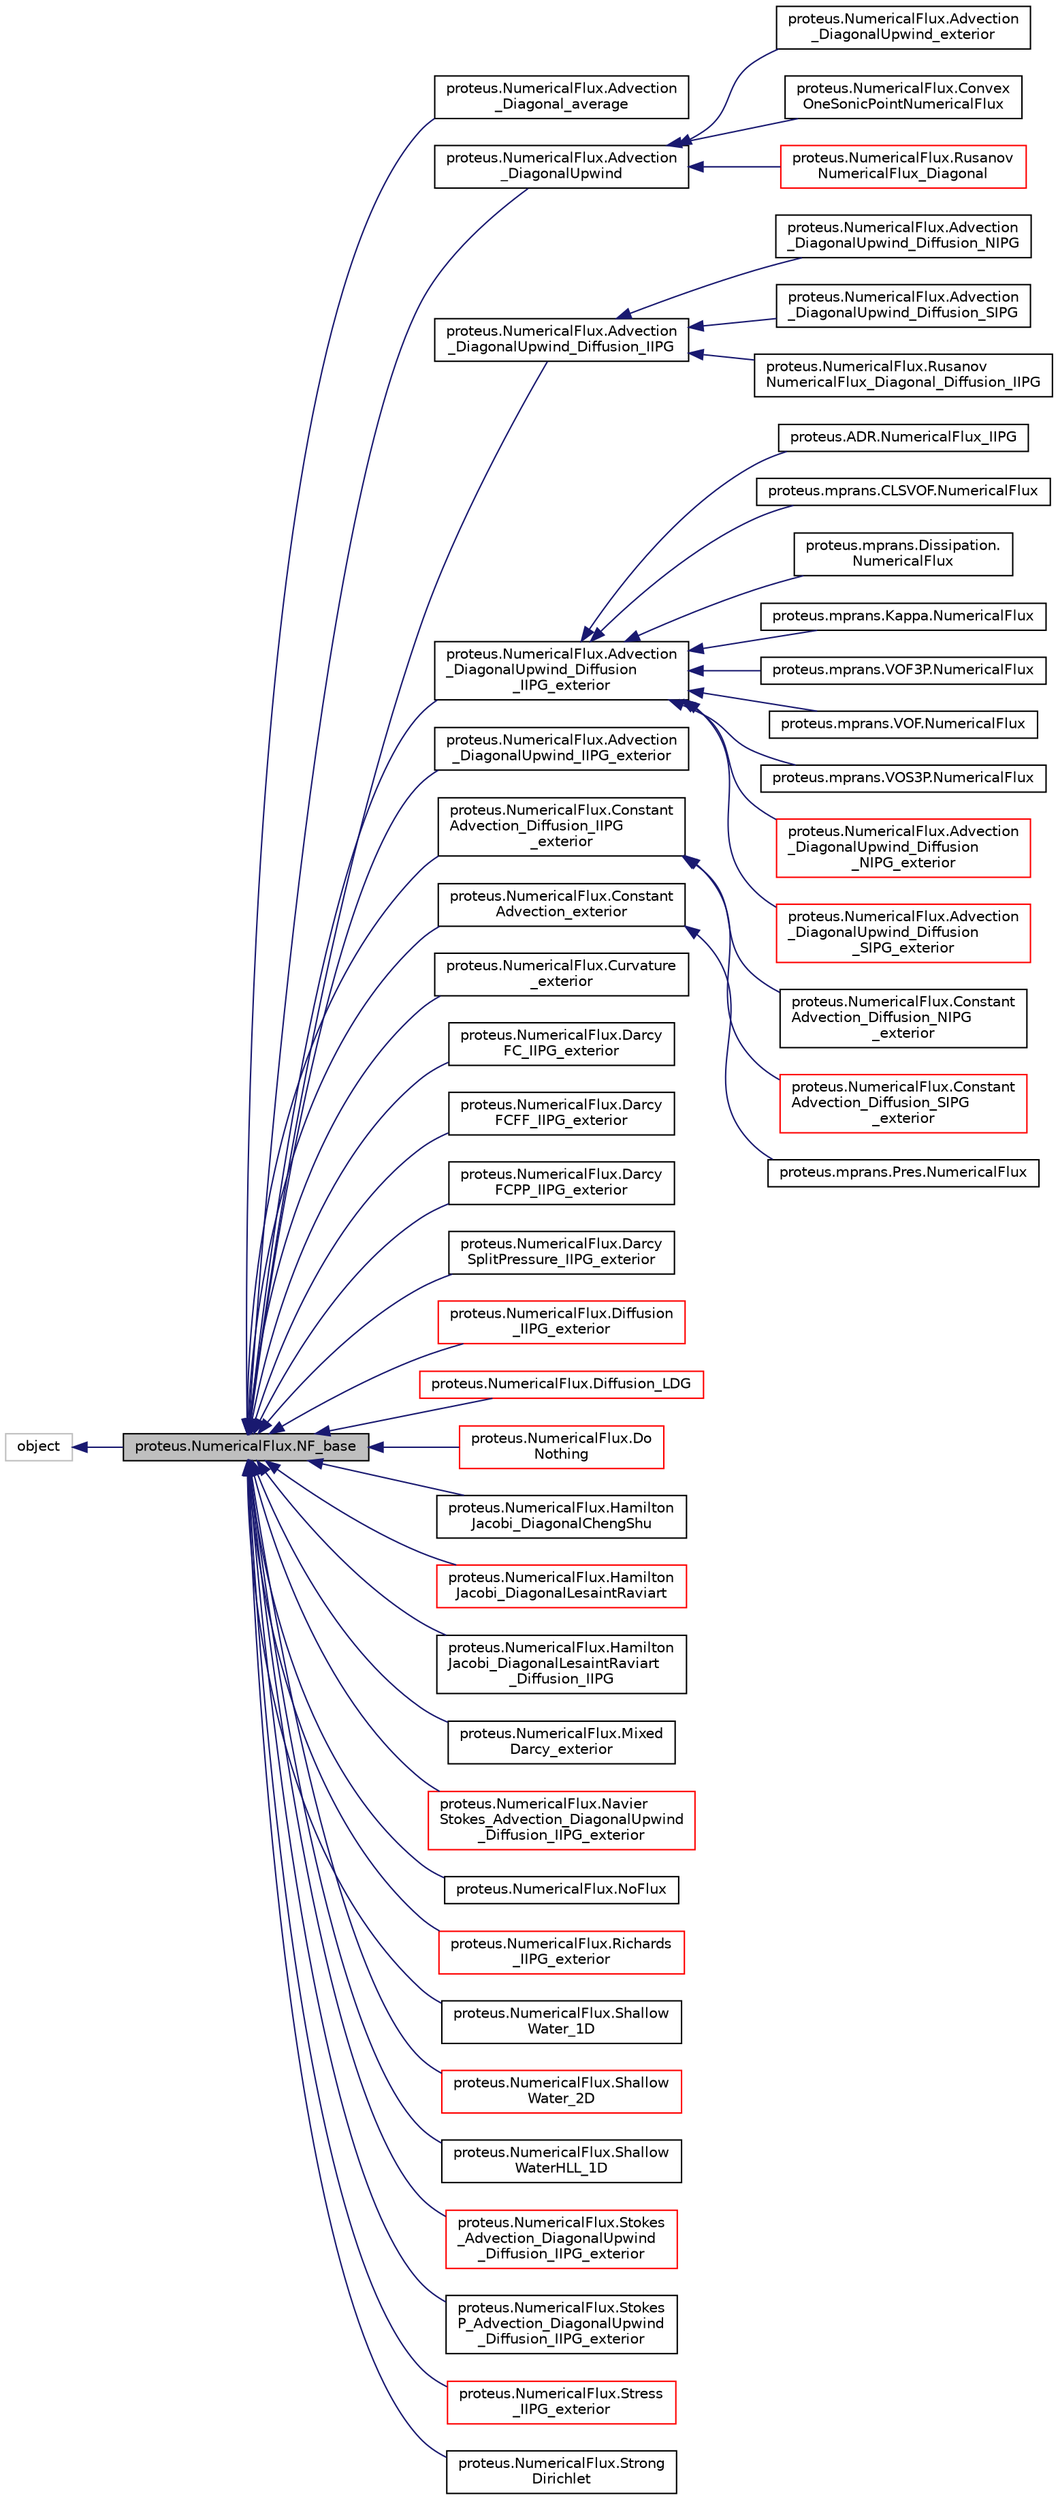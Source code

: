 digraph "proteus.NumericalFlux.NF_base"
{
 // LATEX_PDF_SIZE
  edge [fontname="Helvetica",fontsize="10",labelfontname="Helvetica",labelfontsize="10"];
  node [fontname="Helvetica",fontsize="10",shape=record];
  rankdir="LR";
  Node1 [label="proteus.NumericalFlux.NF_base",height=0.2,width=0.4,color="black", fillcolor="grey75", style="filled", fontcolor="black",tooltip=" "];
  Node2 -> Node1 [dir="back",color="midnightblue",fontsize="10",style="solid",fontname="Helvetica"];
  Node2 [label="object",height=0.2,width=0.4,color="grey75", fillcolor="white", style="filled",tooltip=" "];
  Node1 -> Node3 [dir="back",color="midnightblue",fontsize="10",style="solid",fontname="Helvetica"];
  Node3 [label="proteus.NumericalFlux.Advection\l_Diagonal_average",height=0.2,width=0.4,color="black", fillcolor="white", style="filled",URL="$classproteus_1_1NumericalFlux_1_1Advection__Diagonal__average.html",tooltip=" "];
  Node1 -> Node4 [dir="back",color="midnightblue",fontsize="10",style="solid",fontname="Helvetica"];
  Node4 [label="proteus.NumericalFlux.Advection\l_DiagonalUpwind",height=0.2,width=0.4,color="black", fillcolor="white", style="filled",URL="$classproteus_1_1NumericalFlux_1_1Advection__DiagonalUpwind.html",tooltip=" "];
  Node4 -> Node5 [dir="back",color="midnightblue",fontsize="10",style="solid",fontname="Helvetica"];
  Node5 [label="proteus.NumericalFlux.Advection\l_DiagonalUpwind_exterior",height=0.2,width=0.4,color="black", fillcolor="white", style="filled",URL="$classproteus_1_1NumericalFlux_1_1Advection__DiagonalUpwind__exterior.html",tooltip=" "];
  Node4 -> Node6 [dir="back",color="midnightblue",fontsize="10",style="solid",fontname="Helvetica"];
  Node6 [label="proteus.NumericalFlux.Convex\lOneSonicPointNumericalFlux",height=0.2,width=0.4,color="black", fillcolor="white", style="filled",URL="$classproteus_1_1NumericalFlux_1_1ConvexOneSonicPointNumericalFlux.html",tooltip=" "];
  Node4 -> Node7 [dir="back",color="midnightblue",fontsize="10",style="solid",fontname="Helvetica"];
  Node7 [label="proteus.NumericalFlux.Rusanov\lNumericalFlux_Diagonal",height=0.2,width=0.4,color="red", fillcolor="white", style="filled",URL="$classproteus_1_1NumericalFlux_1_1RusanovNumericalFlux__Diagonal.html",tooltip=" "];
  Node1 -> Node9 [dir="back",color="midnightblue",fontsize="10",style="solid",fontname="Helvetica"];
  Node9 [label="proteus.NumericalFlux.Advection\l_DiagonalUpwind_Diffusion_IIPG",height=0.2,width=0.4,color="black", fillcolor="white", style="filled",URL="$classproteus_1_1NumericalFlux_1_1Advection__DiagonalUpwind__Diffusion__IIPG.html",tooltip=" "];
  Node9 -> Node10 [dir="back",color="midnightblue",fontsize="10",style="solid",fontname="Helvetica"];
  Node10 [label="proteus.NumericalFlux.Advection\l_DiagonalUpwind_Diffusion_NIPG",height=0.2,width=0.4,color="black", fillcolor="white", style="filled",URL="$classproteus_1_1NumericalFlux_1_1Advection__DiagonalUpwind__Diffusion__NIPG.html",tooltip=" "];
  Node9 -> Node11 [dir="back",color="midnightblue",fontsize="10",style="solid",fontname="Helvetica"];
  Node11 [label="proteus.NumericalFlux.Advection\l_DiagonalUpwind_Diffusion_SIPG",height=0.2,width=0.4,color="black", fillcolor="white", style="filled",URL="$classproteus_1_1NumericalFlux_1_1Advection__DiagonalUpwind__Diffusion__SIPG.html",tooltip=" "];
  Node9 -> Node12 [dir="back",color="midnightblue",fontsize="10",style="solid",fontname="Helvetica"];
  Node12 [label="proteus.NumericalFlux.Rusanov\lNumericalFlux_Diagonal_Diffusion_IIPG",height=0.2,width=0.4,color="black", fillcolor="white", style="filled",URL="$classproteus_1_1NumericalFlux_1_1RusanovNumericalFlux__Diagonal__Diffusion__IIPG.html",tooltip=" "];
  Node1 -> Node13 [dir="back",color="midnightblue",fontsize="10",style="solid",fontname="Helvetica"];
  Node13 [label="proteus.NumericalFlux.Advection\l_DiagonalUpwind_Diffusion\l_IIPG_exterior",height=0.2,width=0.4,color="black", fillcolor="white", style="filled",URL="$classproteus_1_1NumericalFlux_1_1Advection__DiagonalUpwind__Diffusion__IIPG__exterior.html",tooltip=" "];
  Node13 -> Node14 [dir="back",color="midnightblue",fontsize="10",style="solid",fontname="Helvetica"];
  Node14 [label="proteus.ADR.NumericalFlux_IIPG",height=0.2,width=0.4,color="black", fillcolor="white", style="filled",URL="$classproteus_1_1ADR_1_1NumericalFlux__IIPG.html",tooltip=" "];
  Node13 -> Node15 [dir="back",color="midnightblue",fontsize="10",style="solid",fontname="Helvetica"];
  Node15 [label="proteus.mprans.CLSVOF.NumericalFlux",height=0.2,width=0.4,color="black", fillcolor="white", style="filled",URL="$classproteus_1_1mprans_1_1CLSVOF_1_1NumericalFlux.html",tooltip=" "];
  Node13 -> Node16 [dir="back",color="midnightblue",fontsize="10",style="solid",fontname="Helvetica"];
  Node16 [label="proteus.mprans.Dissipation.\lNumericalFlux",height=0.2,width=0.4,color="black", fillcolor="white", style="filled",URL="$classproteus_1_1mprans_1_1Dissipation_1_1NumericalFlux.html",tooltip=" "];
  Node13 -> Node17 [dir="back",color="midnightblue",fontsize="10",style="solid",fontname="Helvetica"];
  Node17 [label="proteus.mprans.Kappa.NumericalFlux",height=0.2,width=0.4,color="black", fillcolor="white", style="filled",URL="$classproteus_1_1mprans_1_1Kappa_1_1NumericalFlux.html",tooltip=" "];
  Node13 -> Node18 [dir="back",color="midnightblue",fontsize="10",style="solid",fontname="Helvetica"];
  Node18 [label="proteus.mprans.VOF3P.NumericalFlux",height=0.2,width=0.4,color="black", fillcolor="white", style="filled",URL="$classproteus_1_1mprans_1_1VOF3P_1_1NumericalFlux.html",tooltip=" "];
  Node13 -> Node19 [dir="back",color="midnightblue",fontsize="10",style="solid",fontname="Helvetica"];
  Node19 [label="proteus.mprans.VOF.NumericalFlux",height=0.2,width=0.4,color="black", fillcolor="white", style="filled",URL="$classproteus_1_1mprans_1_1VOF_1_1NumericalFlux.html",tooltip=" "];
  Node13 -> Node20 [dir="back",color="midnightblue",fontsize="10",style="solid",fontname="Helvetica"];
  Node20 [label="proteus.mprans.VOS3P.NumericalFlux",height=0.2,width=0.4,color="black", fillcolor="white", style="filled",URL="$classproteus_1_1mprans_1_1VOS3P_1_1NumericalFlux.html",tooltip=" "];
  Node13 -> Node21 [dir="back",color="midnightblue",fontsize="10",style="solid",fontname="Helvetica"];
  Node21 [label="proteus.NumericalFlux.Advection\l_DiagonalUpwind_Diffusion\l_NIPG_exterior",height=0.2,width=0.4,color="red", fillcolor="white", style="filled",URL="$classproteus_1_1NumericalFlux_1_1Advection__DiagonalUpwind__Diffusion__NIPG__exterior.html",tooltip=" "];
  Node13 -> Node23 [dir="back",color="midnightblue",fontsize="10",style="solid",fontname="Helvetica"];
  Node23 [label="proteus.NumericalFlux.Advection\l_DiagonalUpwind_Diffusion\l_SIPG_exterior",height=0.2,width=0.4,color="red", fillcolor="white", style="filled",URL="$classproteus_1_1NumericalFlux_1_1Advection__DiagonalUpwind__Diffusion__SIPG__exterior.html",tooltip=" "];
  Node1 -> Node25 [dir="back",color="midnightblue",fontsize="10",style="solid",fontname="Helvetica"];
  Node25 [label="proteus.NumericalFlux.Advection\l_DiagonalUpwind_IIPG_exterior",height=0.2,width=0.4,color="black", fillcolor="white", style="filled",URL="$classproteus_1_1NumericalFlux_1_1Advection__DiagonalUpwind__IIPG__exterior.html",tooltip=" "];
  Node1 -> Node26 [dir="back",color="midnightblue",fontsize="10",style="solid",fontname="Helvetica"];
  Node26 [label="proteus.NumericalFlux.Constant\lAdvection_Diffusion_IIPG\l_exterior",height=0.2,width=0.4,color="black", fillcolor="white", style="filled",URL="$classproteus_1_1NumericalFlux_1_1ConstantAdvection__Diffusion__IIPG__exterior.html",tooltip=" "];
  Node26 -> Node27 [dir="back",color="midnightblue",fontsize="10",style="solid",fontname="Helvetica"];
  Node27 [label="proteus.NumericalFlux.Constant\lAdvection_Diffusion_NIPG\l_exterior",height=0.2,width=0.4,color="black", fillcolor="white", style="filled",URL="$classproteus_1_1NumericalFlux_1_1ConstantAdvection__Diffusion__NIPG__exterior.html",tooltip=" "];
  Node26 -> Node28 [dir="back",color="midnightblue",fontsize="10",style="solid",fontname="Helvetica"];
  Node28 [label="proteus.NumericalFlux.Constant\lAdvection_Diffusion_SIPG\l_exterior",height=0.2,width=0.4,color="red", fillcolor="white", style="filled",URL="$classproteus_1_1NumericalFlux_1_1ConstantAdvection__Diffusion__SIPG__exterior.html",tooltip=" "];
  Node1 -> Node31 [dir="back",color="midnightblue",fontsize="10",style="solid",fontname="Helvetica"];
  Node31 [label="proteus.NumericalFlux.Constant\lAdvection_exterior",height=0.2,width=0.4,color="black", fillcolor="white", style="filled",URL="$classproteus_1_1NumericalFlux_1_1ConstantAdvection__exterior.html",tooltip=" "];
  Node31 -> Node32 [dir="back",color="midnightblue",fontsize="10",style="solid",fontname="Helvetica"];
  Node32 [label="proteus.mprans.Pres.NumericalFlux",height=0.2,width=0.4,color="black", fillcolor="white", style="filled",URL="$classproteus_1_1mprans_1_1Pres_1_1NumericalFlux.html",tooltip=" "];
  Node1 -> Node33 [dir="back",color="midnightblue",fontsize="10",style="solid",fontname="Helvetica"];
  Node33 [label="proteus.NumericalFlux.Curvature\l_exterior",height=0.2,width=0.4,color="black", fillcolor="white", style="filled",URL="$classproteus_1_1NumericalFlux_1_1Curvature__exterior.html",tooltip=" "];
  Node1 -> Node34 [dir="back",color="midnightblue",fontsize="10",style="solid",fontname="Helvetica"];
  Node34 [label="proteus.NumericalFlux.Darcy\lFC_IIPG_exterior",height=0.2,width=0.4,color="black", fillcolor="white", style="filled",URL="$classproteus_1_1NumericalFlux_1_1DarcyFC__IIPG__exterior.html",tooltip=" "];
  Node1 -> Node35 [dir="back",color="midnightblue",fontsize="10",style="solid",fontname="Helvetica"];
  Node35 [label="proteus.NumericalFlux.Darcy\lFCFF_IIPG_exterior",height=0.2,width=0.4,color="black", fillcolor="white", style="filled",URL="$classproteus_1_1NumericalFlux_1_1DarcyFCFF__IIPG__exterior.html",tooltip=" "];
  Node1 -> Node36 [dir="back",color="midnightblue",fontsize="10",style="solid",fontname="Helvetica"];
  Node36 [label="proteus.NumericalFlux.Darcy\lFCPP_IIPG_exterior",height=0.2,width=0.4,color="black", fillcolor="white", style="filled",URL="$classproteus_1_1NumericalFlux_1_1DarcyFCPP__IIPG__exterior.html",tooltip=" "];
  Node1 -> Node37 [dir="back",color="midnightblue",fontsize="10",style="solid",fontname="Helvetica"];
  Node37 [label="proteus.NumericalFlux.Darcy\lSplitPressure_IIPG_exterior",height=0.2,width=0.4,color="black", fillcolor="white", style="filled",URL="$classproteus_1_1NumericalFlux_1_1DarcySplitPressure__IIPG__exterior.html",tooltip=" "];
  Node1 -> Node38 [dir="back",color="midnightblue",fontsize="10",style="solid",fontname="Helvetica"];
  Node38 [label="proteus.NumericalFlux.Diffusion\l_IIPG_exterior",height=0.2,width=0.4,color="red", fillcolor="white", style="filled",URL="$classproteus_1_1NumericalFlux_1_1Diffusion__IIPG__exterior.html",tooltip=" "];
  Node1 -> Node42 [dir="back",color="midnightblue",fontsize="10",style="solid",fontname="Helvetica"];
  Node42 [label="proteus.NumericalFlux.Diffusion_LDG",height=0.2,width=0.4,color="red", fillcolor="white", style="filled",URL="$classproteus_1_1NumericalFlux_1_1Diffusion__LDG.html",tooltip=" "];
  Node1 -> Node45 [dir="back",color="midnightblue",fontsize="10",style="solid",fontname="Helvetica"];
  Node45 [label="proteus.NumericalFlux.Do\lNothing",height=0.2,width=0.4,color="red", fillcolor="white", style="filled",URL="$classproteus_1_1NumericalFlux_1_1DoNothing.html",tooltip=" "];
  Node1 -> Node47 [dir="back",color="midnightblue",fontsize="10",style="solid",fontname="Helvetica"];
  Node47 [label="proteus.NumericalFlux.Hamilton\lJacobi_DiagonalChengShu",height=0.2,width=0.4,color="black", fillcolor="white", style="filled",URL="$classproteus_1_1NumericalFlux_1_1HamiltonJacobi__DiagonalChengShu.html",tooltip=" "];
  Node1 -> Node48 [dir="back",color="midnightblue",fontsize="10",style="solid",fontname="Helvetica"];
  Node48 [label="proteus.NumericalFlux.Hamilton\lJacobi_DiagonalLesaintRaviart",height=0.2,width=0.4,color="red", fillcolor="white", style="filled",URL="$classproteus_1_1NumericalFlux_1_1HamiltonJacobi__DiagonalLesaintRaviart.html",tooltip=" "];
  Node1 -> Node51 [dir="back",color="midnightblue",fontsize="10",style="solid",fontname="Helvetica"];
  Node51 [label="proteus.NumericalFlux.Hamilton\lJacobi_DiagonalLesaintRaviart\l_Diffusion_IIPG",height=0.2,width=0.4,color="black", fillcolor="white", style="filled",URL="$classproteus_1_1NumericalFlux_1_1HamiltonJacobi__DiagonalLesaintRaviart__Diffusion__IIPG.html",tooltip=" "];
  Node1 -> Node52 [dir="back",color="midnightblue",fontsize="10",style="solid",fontname="Helvetica"];
  Node52 [label="proteus.NumericalFlux.Mixed\lDarcy_exterior",height=0.2,width=0.4,color="black", fillcolor="white", style="filled",URL="$classproteus_1_1NumericalFlux_1_1MixedDarcy__exterior.html",tooltip=" "];
  Node1 -> Node53 [dir="back",color="midnightblue",fontsize="10",style="solid",fontname="Helvetica"];
  Node53 [label="proteus.NumericalFlux.Navier\lStokes_Advection_DiagonalUpwind\l_Diffusion_IIPG_exterior",height=0.2,width=0.4,color="red", fillcolor="white", style="filled",URL="$classproteus_1_1NumericalFlux_1_1NavierStokes__Advection__DiagonalUpwind__Diffusion__IIPG__exterior.html",tooltip=" "];
  Node1 -> Node58 [dir="back",color="midnightblue",fontsize="10",style="solid",fontname="Helvetica"];
  Node58 [label="proteus.NumericalFlux.NoFlux",height=0.2,width=0.4,color="black", fillcolor="white", style="filled",URL="$classproteus_1_1NumericalFlux_1_1NoFlux.html",tooltip=" "];
  Node1 -> Node59 [dir="back",color="midnightblue",fontsize="10",style="solid",fontname="Helvetica"];
  Node59 [label="proteus.NumericalFlux.Richards\l_IIPG_exterior",height=0.2,width=0.4,color="red", fillcolor="white", style="filled",URL="$classproteus_1_1NumericalFlux_1_1Richards__IIPG__exterior.html",tooltip=" "];
  Node1 -> Node61 [dir="back",color="midnightblue",fontsize="10",style="solid",fontname="Helvetica"];
  Node61 [label="proteus.NumericalFlux.Shallow\lWater_1D",height=0.2,width=0.4,color="black", fillcolor="white", style="filled",URL="$classproteus_1_1NumericalFlux_1_1ShallowWater__1D.html",tooltip=" "];
  Node1 -> Node62 [dir="back",color="midnightblue",fontsize="10",style="solid",fontname="Helvetica"];
  Node62 [label="proteus.NumericalFlux.Shallow\lWater_2D",height=0.2,width=0.4,color="red", fillcolor="white", style="filled",URL="$classproteus_1_1NumericalFlux_1_1ShallowWater__2D.html",tooltip=" "];
  Node1 -> Node66 [dir="back",color="midnightblue",fontsize="10",style="solid",fontname="Helvetica"];
  Node66 [label="proteus.NumericalFlux.Shallow\lWaterHLL_1D",height=0.2,width=0.4,color="black", fillcolor="white", style="filled",URL="$classproteus_1_1NumericalFlux_1_1ShallowWaterHLL__1D.html",tooltip=" "];
  Node1 -> Node67 [dir="back",color="midnightblue",fontsize="10",style="solid",fontname="Helvetica"];
  Node67 [label="proteus.NumericalFlux.Stokes\l_Advection_DiagonalUpwind\l_Diffusion_IIPG_exterior",height=0.2,width=0.4,color="red", fillcolor="white", style="filled",URL="$classproteus_1_1NumericalFlux_1_1Stokes__Advection__DiagonalUpwind__Diffusion__IIPG__exterior.html",tooltip=" "];
  Node1 -> Node69 [dir="back",color="midnightblue",fontsize="10",style="solid",fontname="Helvetica"];
  Node69 [label="proteus.NumericalFlux.Stokes\lP_Advection_DiagonalUpwind\l_Diffusion_IIPG_exterior",height=0.2,width=0.4,color="black", fillcolor="white", style="filled",URL="$classproteus_1_1NumericalFlux_1_1StokesP__Advection__DiagonalUpwind__Diffusion__IIPG__exterior.html",tooltip=" "];
  Node1 -> Node70 [dir="back",color="midnightblue",fontsize="10",style="solid",fontname="Helvetica"];
  Node70 [label="proteus.NumericalFlux.Stress\l_IIPG_exterior",height=0.2,width=0.4,color="red", fillcolor="white", style="filled",URL="$classproteus_1_1NumericalFlux_1_1Stress__IIPG__exterior.html",tooltip=" "];
  Node1 -> Node72 [dir="back",color="midnightblue",fontsize="10",style="solid",fontname="Helvetica"];
  Node72 [label="proteus.NumericalFlux.Strong\lDirichlet",height=0.2,width=0.4,color="black", fillcolor="white", style="filled",URL="$classproteus_1_1NumericalFlux_1_1StrongDirichlet.html",tooltip=" "];
}

